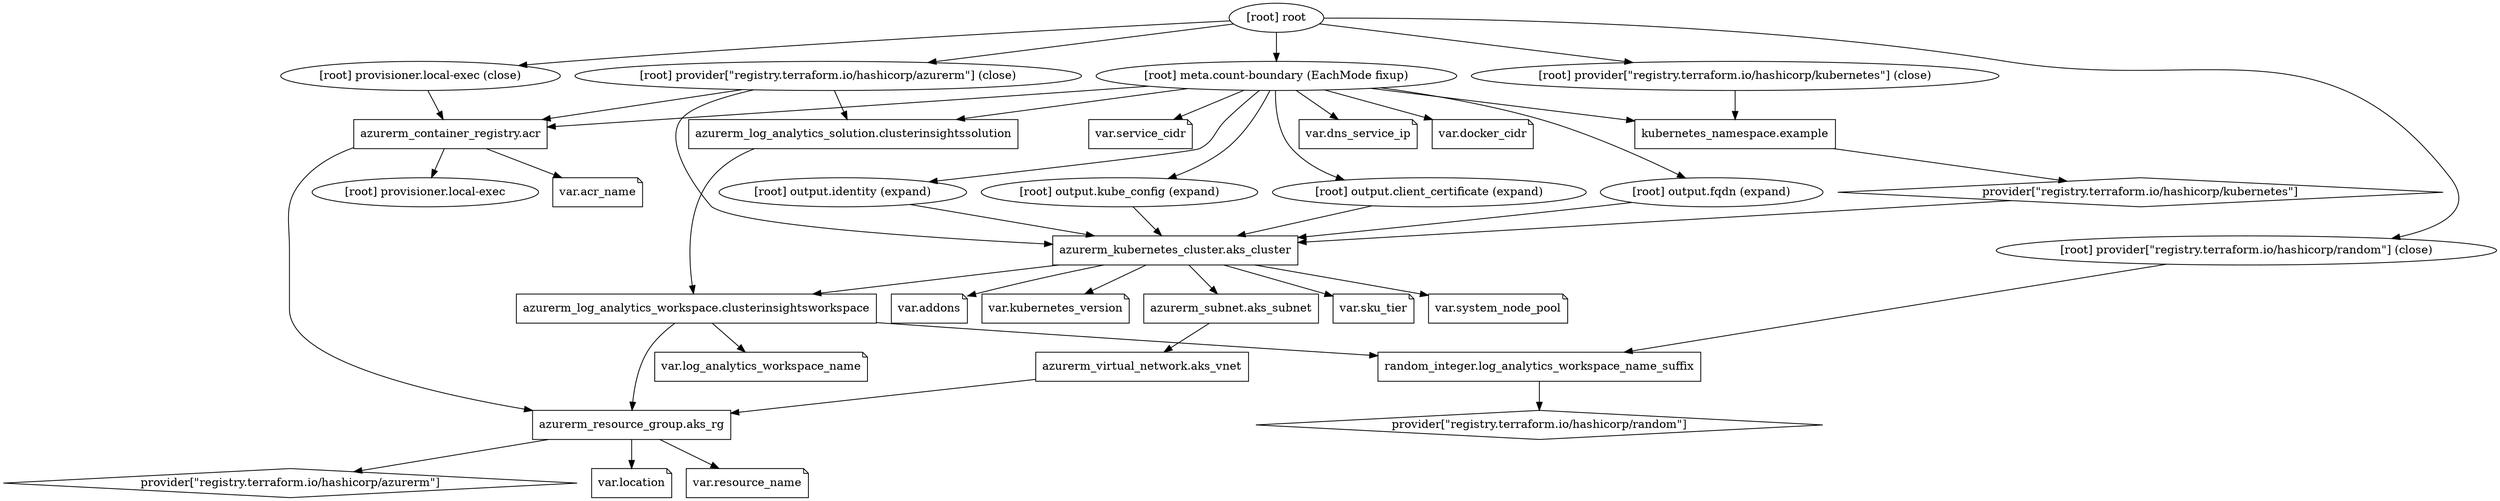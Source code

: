 digraph {
	compound = "true"
	newrank = "true"
	subgraph "root" {
		"[root] azurerm_container_registry.acr (expand)" [label = "azurerm_container_registry.acr", shape = "box"]
		"[root] azurerm_kubernetes_cluster.aks_cluster (expand)" [label = "azurerm_kubernetes_cluster.aks_cluster", shape = "box"]
		"[root] azurerm_log_analytics_solution.clusterinsightssolution (expand)" [label = "azurerm_log_analytics_solution.clusterinsightssolution", shape = "box"]
		"[root] azurerm_log_analytics_workspace.clusterinsightsworkspace (expand)" [label = "azurerm_log_analytics_workspace.clusterinsightsworkspace", shape = "box"]
		"[root] azurerm_resource_group.aks_rg (expand)" [label = "azurerm_resource_group.aks_rg", shape = "box"]
		"[root] azurerm_subnet.aks_subnet (expand)" [label = "azurerm_subnet.aks_subnet", shape = "box"]
		"[root] azurerm_virtual_network.aks_vnet (expand)" [label = "azurerm_virtual_network.aks_vnet", shape = "box"]
		"[root] kubernetes_namespace.example (expand)" [label = "kubernetes_namespace.example", shape = "box"]
		"[root] provider[\"registry.terraform.io/hashicorp/azurerm\"]" [label = "provider[\"registry.terraform.io/hashicorp/azurerm\"]", shape = "diamond"]
		"[root] provider[\"registry.terraform.io/hashicorp/kubernetes\"]" [label = "provider[\"registry.terraform.io/hashicorp/kubernetes\"]", shape = "diamond"]
		"[root] provider[\"registry.terraform.io/hashicorp/random\"]" [label = "provider[\"registry.terraform.io/hashicorp/random\"]", shape = "diamond"]
		"[root] random_integer.log_analytics_workspace_name_suffix (expand)" [label = "random_integer.log_analytics_workspace_name_suffix", shape = "box"]
		"[root] var.acr_name" [label = "var.acr_name", shape = "note"]
		"[root] var.addons" [label = "var.addons", shape = "note"]
		"[root] var.dns_service_ip" [label = "var.dns_service_ip", shape = "note"]
		"[root] var.docker_cidr" [label = "var.docker_cidr", shape = "note"]
		"[root] var.kubernetes_version" [label = "var.kubernetes_version", shape = "note"]
		"[root] var.location" [label = "var.location", shape = "note"]
		"[root] var.log_analytics_workspace_name" [label = "var.log_analytics_workspace_name", shape = "note"]
		"[root] var.resource_name" [label = "var.resource_name", shape = "note"]
		"[root] var.service_cidr" [label = "var.service_cidr", shape = "note"]
		"[root] var.sku_tier" [label = "var.sku_tier", shape = "note"]
		"[root] var.system_node_pool" [label = "var.system_node_pool", shape = "note"]
		"[root] azurerm_container_registry.acr (expand)" -> "[root] azurerm_resource_group.aks_rg (expand)"
		"[root] azurerm_container_registry.acr (expand)" -> "[root] provisioner.local-exec"
		"[root] azurerm_container_registry.acr (expand)" -> "[root] var.acr_name"
		"[root] azurerm_kubernetes_cluster.aks_cluster (expand)" -> "[root] azurerm_log_analytics_workspace.clusterinsightsworkspace (expand)"
		"[root] azurerm_kubernetes_cluster.aks_cluster (expand)" -> "[root] azurerm_subnet.aks_subnet (expand)"
		"[root] azurerm_kubernetes_cluster.aks_cluster (expand)" -> "[root] var.addons"
		"[root] azurerm_kubernetes_cluster.aks_cluster (expand)" -> "[root] var.kubernetes_version"
		"[root] azurerm_kubernetes_cluster.aks_cluster (expand)" -> "[root] var.sku_tier"
		"[root] azurerm_kubernetes_cluster.aks_cluster (expand)" -> "[root] var.system_node_pool"
		"[root] azurerm_log_analytics_solution.clusterinsightssolution (expand)" -> "[root] azurerm_log_analytics_workspace.clusterinsightsworkspace (expand)"
		"[root] azurerm_log_analytics_workspace.clusterinsightsworkspace (expand)" -> "[root] azurerm_resource_group.aks_rg (expand)"
		"[root] azurerm_log_analytics_workspace.clusterinsightsworkspace (expand)" -> "[root] random_integer.log_analytics_workspace_name_suffix (expand)"
		"[root] azurerm_log_analytics_workspace.clusterinsightsworkspace (expand)" -> "[root] var.log_analytics_workspace_name"
		"[root] azurerm_resource_group.aks_rg (expand)" -> "[root] provider[\"registry.terraform.io/hashicorp/azurerm\"]"
		"[root] azurerm_resource_group.aks_rg (expand)" -> "[root] var.location"
		"[root] azurerm_resource_group.aks_rg (expand)" -> "[root] var.resource_name"
		"[root] azurerm_subnet.aks_subnet (expand)" -> "[root] azurerm_virtual_network.aks_vnet (expand)"
		"[root] azurerm_virtual_network.aks_vnet (expand)" -> "[root] azurerm_resource_group.aks_rg (expand)"
		"[root] kubernetes_namespace.example (expand)" -> "[root] provider[\"registry.terraform.io/hashicorp/kubernetes\"]"
		"[root] meta.count-boundary (EachMode fixup)" -> "[root] azurerm_container_registry.acr (expand)"
		"[root] meta.count-boundary (EachMode fixup)" -> "[root] azurerm_log_analytics_solution.clusterinsightssolution (expand)"
		"[root] meta.count-boundary (EachMode fixup)" -> "[root] kubernetes_namespace.example (expand)"
		"[root] meta.count-boundary (EachMode fixup)" -> "[root] output.client_certificate (expand)"
		"[root] meta.count-boundary (EachMode fixup)" -> "[root] output.fqdn (expand)"
		"[root] meta.count-boundary (EachMode fixup)" -> "[root] output.identity (expand)"
		"[root] meta.count-boundary (EachMode fixup)" -> "[root] output.kube_config (expand)"
		"[root] meta.count-boundary (EachMode fixup)" -> "[root] var.dns_service_ip"
		"[root] meta.count-boundary (EachMode fixup)" -> "[root] var.docker_cidr"
		"[root] meta.count-boundary (EachMode fixup)" -> "[root] var.service_cidr"
		"[root] output.client_certificate (expand)" -> "[root] azurerm_kubernetes_cluster.aks_cluster (expand)"
		"[root] output.fqdn (expand)" -> "[root] azurerm_kubernetes_cluster.aks_cluster (expand)"
		"[root] output.identity (expand)" -> "[root] azurerm_kubernetes_cluster.aks_cluster (expand)"
		"[root] output.kube_config (expand)" -> "[root] azurerm_kubernetes_cluster.aks_cluster (expand)"
		"[root] provider[\"registry.terraform.io/hashicorp/azurerm\"] (close)" -> "[root] azurerm_container_registry.acr (expand)"
		"[root] provider[\"registry.terraform.io/hashicorp/azurerm\"] (close)" -> "[root] azurerm_kubernetes_cluster.aks_cluster (expand)"
		"[root] provider[\"registry.terraform.io/hashicorp/azurerm\"] (close)" -> "[root] azurerm_log_analytics_solution.clusterinsightssolution (expand)"
		"[root] provider[\"registry.terraform.io/hashicorp/kubernetes\"] (close)" -> "[root] kubernetes_namespace.example (expand)"
		"[root] provider[\"registry.terraform.io/hashicorp/kubernetes\"]" -> "[root] azurerm_kubernetes_cluster.aks_cluster (expand)"
		"[root] provider[\"registry.terraform.io/hashicorp/random\"] (close)" -> "[root] random_integer.log_analytics_workspace_name_suffix (expand)"
		"[root] provisioner.local-exec (close)" -> "[root] azurerm_container_registry.acr (expand)"
		"[root] random_integer.log_analytics_workspace_name_suffix (expand)" -> "[root] provider[\"registry.terraform.io/hashicorp/random\"]"
		"[root] root" -> "[root] meta.count-boundary (EachMode fixup)"
		"[root] root" -> "[root] provider[\"registry.terraform.io/hashicorp/azurerm\"] (close)"
		"[root] root" -> "[root] provider[\"registry.terraform.io/hashicorp/kubernetes\"] (close)"
		"[root] root" -> "[root] provider[\"registry.terraform.io/hashicorp/random\"] (close)"
		"[root] root" -> "[root] provisioner.local-exec (close)"
	}
}

